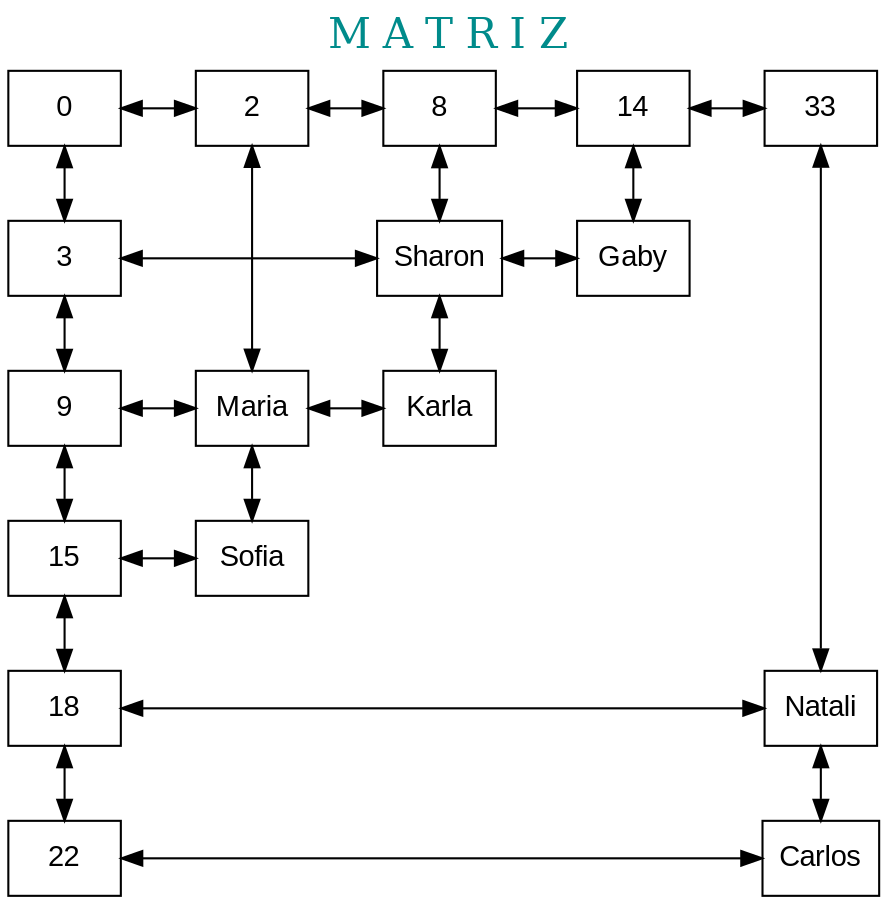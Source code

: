 digraph G {
  rankdir = Lista;
  node [shape = rectangle  fontname="Arial"]
  graph [nodesep = 0.5]
label = < <font color='#008B8B' point-size='20' fontname="Century Gothic"> M A T R I Z </font>>;
labelloc = "t";
 
 
  {rank=same 
     NodoX0  [label= "0" , group=0]
     NodoX0 ->  NodoX2 [dir=both]
     NodoX2  [label= "2" , group=2]
     NodoX2 ->  NodoX8 [dir=both]
     NodoX8  [label= "8" , group=8]
     NodoX8 ->  NodoX14 [dir=both]
     NodoX14  [label= "14" , group=14]
     NodoX14 ->  NodoX33 [dir=both]
     NodoX33  [label= "33" , group=33]
  }
 
   NodoX0 ->  NodoY3 [dir=both]
   NodoY3  [label= "3" , group=0]
   NodoY3 ->  NodoY9 [dir=both]
   NodoY9  [label= "9" , group= 0]
   NodoY9 ->  NodoY15 [dir=both]
   NodoY15  [label= "15" , group= 0]
   NodoY15 ->  NodoY18 [dir=both]
   NodoY18  [label= "18" , group= 0]
   NodoY18 ->  NodoY22 [dir=both]
   NodoY22  [label= "22" , group= 0]

  {rank=same 
     NodoY3 ->  Nodo83 [dir=both]
     Nodo83  [label= "Sharon" , group=8]
     Nodo83 ->  Nodo143 [dir=both]
     Nodo143  [label= "Gaby" , group=14]
  }
  {rank=same 
     NodoY9 ->  Nodo29 [dir=both]
     Nodo29  [label= "Maria" , group=2]
     Nodo29 ->  Nodo89 [dir=both]
     Nodo89  [label= "Karla" , group=8]
  }
  {rank=same 
     NodoY15 ->  Nodo215 [dir=both]
     Nodo215  [label= "Sofia" , group=2]
  }
  {rank=same 
     NodoY18 ->  Nodo3318 [dir=both]
     Nodo3318  [label= "Natali" , group=33]
  }
  {rank=same 
     NodoY22 ->  Nodo3322 [dir=both]
     Nodo3322  [label= "Carlos" , group=33]
  }
 
   NodoX2 ->  Nodo29 [dir=both]
   Nodo29 ->  Nodo215 [dir=both]
   NodoX8 ->  Nodo83 [dir=both]
   Nodo83 ->  Nodo89 [dir=both]
   NodoX14 ->  Nodo143 [dir=both]
   NodoX33 ->  Nodo3318 [dir=both]
   Nodo3318 ->  Nodo3322 [dir=both]
}
